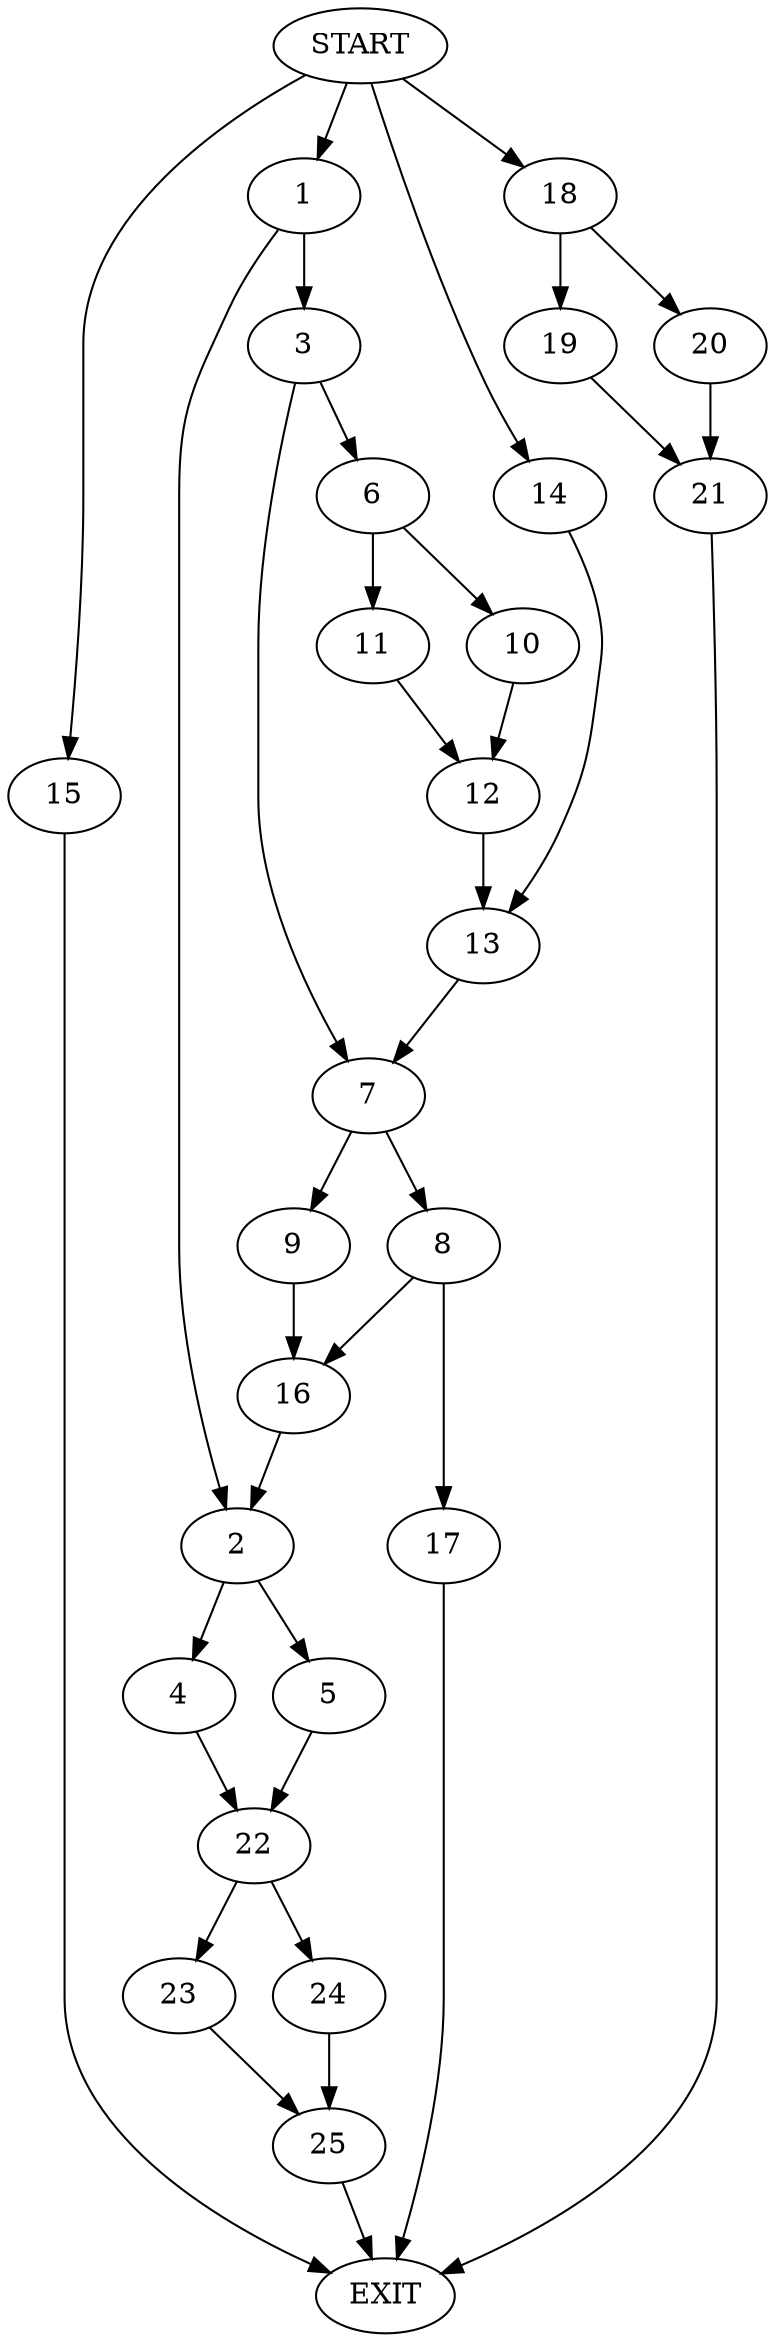 digraph {
0 [label="START"]
26 [label="EXIT"]
0 -> 1
1 -> 2
1 -> 3
2 -> 4
2 -> 5
3 -> 6
3 -> 7
7 -> 8
7 -> 9
6 -> 10
6 -> 11
11 -> 12
10 -> 12
12 -> 13
13 -> 7
0 -> 14
14 -> 13
0 -> 15
15 -> 26
9 -> 16
8 -> 17
8 -> 16
16 -> 2
17 -> 26
0 -> 18
18 -> 19
18 -> 20
20 -> 21
19 -> 21
21 -> 26
5 -> 22
4 -> 22
22 -> 23
22 -> 24
23 -> 25
24 -> 25
25 -> 26
}
